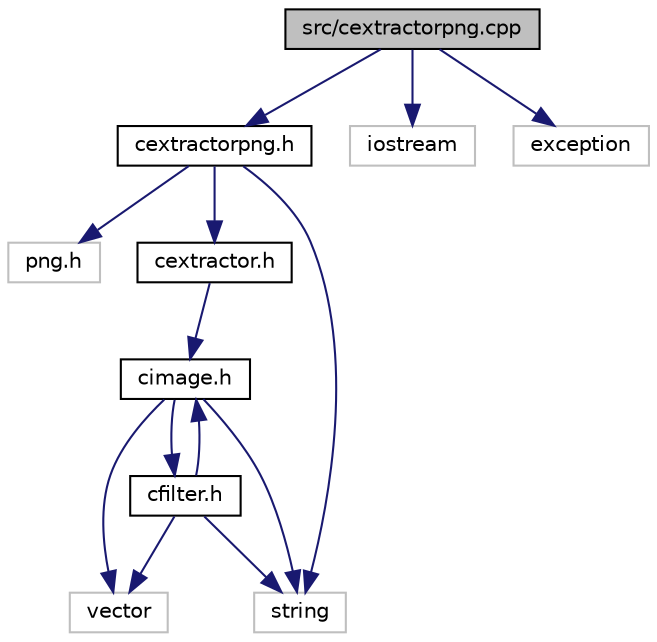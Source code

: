 digraph "src/cextractorpng.cpp"
{
 // LATEX_PDF_SIZE
  edge [fontname="Helvetica",fontsize="10",labelfontname="Helvetica",labelfontsize="10"];
  node [fontname="Helvetica",fontsize="10",shape=record];
  Node1 [label="src/cextractorpng.cpp",height=0.2,width=0.4,color="black", fillcolor="grey75", style="filled", fontcolor="black",tooltip=" "];
  Node1 -> Node2 [color="midnightblue",fontsize="10",style="solid"];
  Node2 [label="cextractorpng.h",height=0.2,width=0.4,color="black", fillcolor="white", style="filled",URL="$cextractorpng_8h.html",tooltip=" "];
  Node2 -> Node3 [color="midnightblue",fontsize="10",style="solid"];
  Node3 [label="png.h",height=0.2,width=0.4,color="grey75", fillcolor="white", style="filled",tooltip=" "];
  Node2 -> Node4 [color="midnightblue",fontsize="10",style="solid"];
  Node4 [label="cextractor.h",height=0.2,width=0.4,color="black", fillcolor="white", style="filled",URL="$cextractor_8h.html",tooltip=" "];
  Node4 -> Node5 [color="midnightblue",fontsize="10",style="solid"];
  Node5 [label="cimage.h",height=0.2,width=0.4,color="black", fillcolor="white", style="filled",URL="$cimage_8h.html",tooltip=" "];
  Node5 -> Node6 [color="midnightblue",fontsize="10",style="solid"];
  Node6 [label="string",height=0.2,width=0.4,color="grey75", fillcolor="white", style="filled",tooltip=" "];
  Node5 -> Node7 [color="midnightblue",fontsize="10",style="solid"];
  Node7 [label="vector",height=0.2,width=0.4,color="grey75", fillcolor="white", style="filled",tooltip=" "];
  Node5 -> Node8 [color="midnightblue",fontsize="10",style="solid"];
  Node8 [label="cfilter.h",height=0.2,width=0.4,color="black", fillcolor="white", style="filled",URL="$cfilter_8h.html",tooltip=" "];
  Node8 -> Node7 [color="midnightblue",fontsize="10",style="solid"];
  Node8 -> Node6 [color="midnightblue",fontsize="10",style="solid"];
  Node8 -> Node5 [color="midnightblue",fontsize="10",style="solid"];
  Node2 -> Node6 [color="midnightblue",fontsize="10",style="solid"];
  Node1 -> Node9 [color="midnightblue",fontsize="10",style="solid"];
  Node9 [label="iostream",height=0.2,width=0.4,color="grey75", fillcolor="white", style="filled",tooltip=" "];
  Node1 -> Node10 [color="midnightblue",fontsize="10",style="solid"];
  Node10 [label="exception",height=0.2,width=0.4,color="grey75", fillcolor="white", style="filled",tooltip=" "];
}

